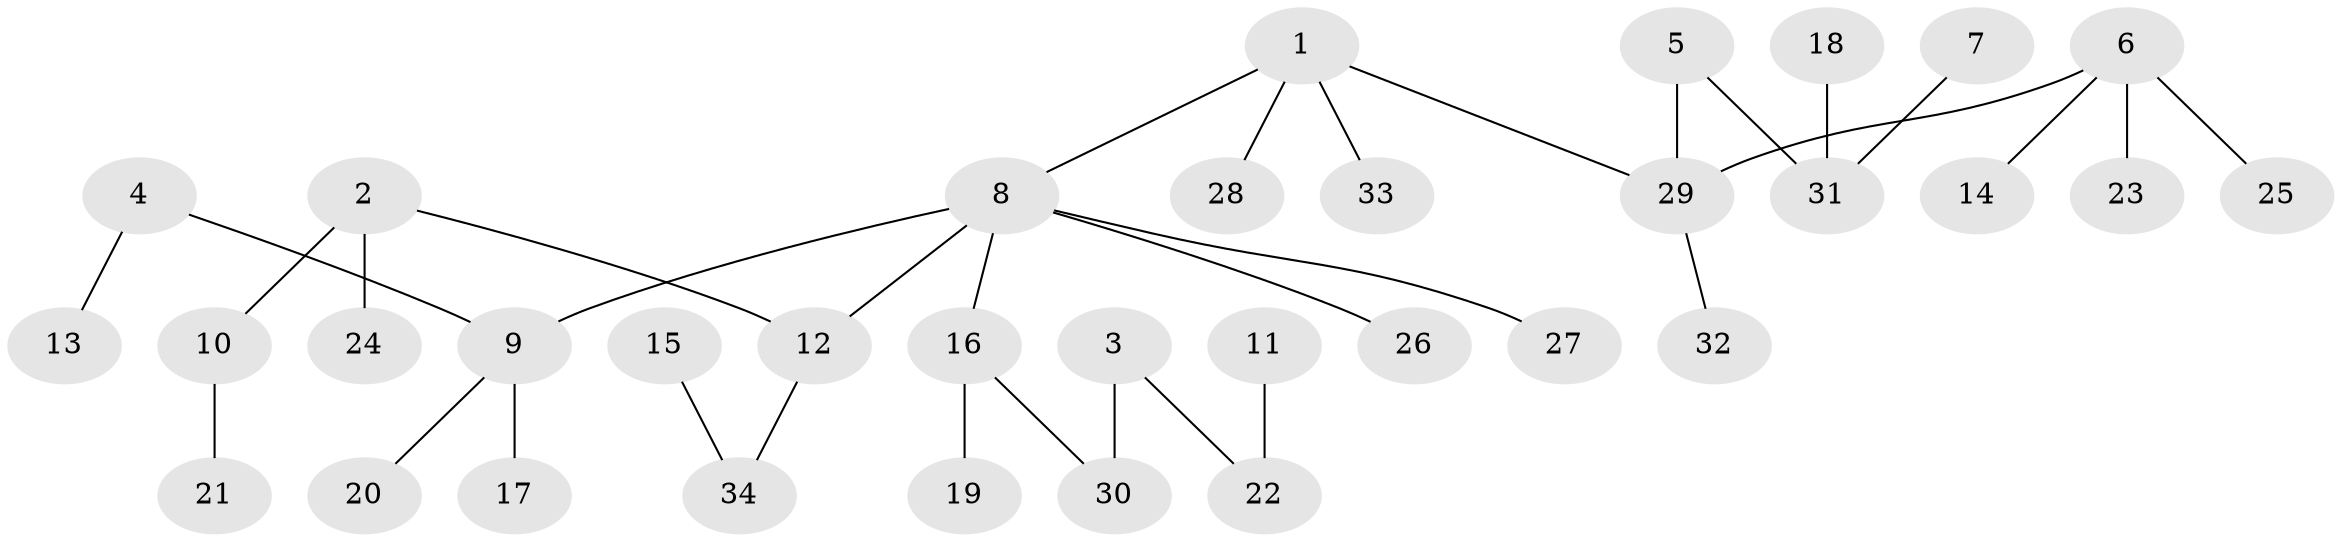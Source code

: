 // original degree distribution, {8: 0.008849557522123894, 5: 0.04424778761061947, 4: 0.061946902654867256, 3: 0.11504424778761062, 7: 0.008849557522123894, 2: 0.2743362831858407, 1: 0.48672566371681414}
// Generated by graph-tools (version 1.1) at 2025/37/03/04/25 23:37:26]
// undirected, 34 vertices, 33 edges
graph export_dot {
  node [color=gray90,style=filled];
  1;
  2;
  3;
  4;
  5;
  6;
  7;
  8;
  9;
  10;
  11;
  12;
  13;
  14;
  15;
  16;
  17;
  18;
  19;
  20;
  21;
  22;
  23;
  24;
  25;
  26;
  27;
  28;
  29;
  30;
  31;
  32;
  33;
  34;
  1 -- 8 [weight=1.0];
  1 -- 28 [weight=1.0];
  1 -- 29 [weight=1.0];
  1 -- 33 [weight=1.0];
  2 -- 10 [weight=1.0];
  2 -- 12 [weight=1.0];
  2 -- 24 [weight=1.0];
  3 -- 22 [weight=1.0];
  3 -- 30 [weight=1.0];
  4 -- 9 [weight=1.0];
  4 -- 13 [weight=1.0];
  5 -- 29 [weight=1.0];
  5 -- 31 [weight=1.0];
  6 -- 14 [weight=1.0];
  6 -- 23 [weight=1.0];
  6 -- 25 [weight=1.0];
  6 -- 29 [weight=1.0];
  7 -- 31 [weight=1.0];
  8 -- 9 [weight=1.0];
  8 -- 12 [weight=1.0];
  8 -- 16 [weight=1.0];
  8 -- 26 [weight=1.0];
  8 -- 27 [weight=1.0];
  9 -- 17 [weight=1.0];
  9 -- 20 [weight=1.0];
  10 -- 21 [weight=1.0];
  11 -- 22 [weight=1.0];
  12 -- 34 [weight=1.0];
  15 -- 34 [weight=1.0];
  16 -- 19 [weight=1.0];
  16 -- 30 [weight=1.0];
  18 -- 31 [weight=1.0];
  29 -- 32 [weight=1.0];
}
